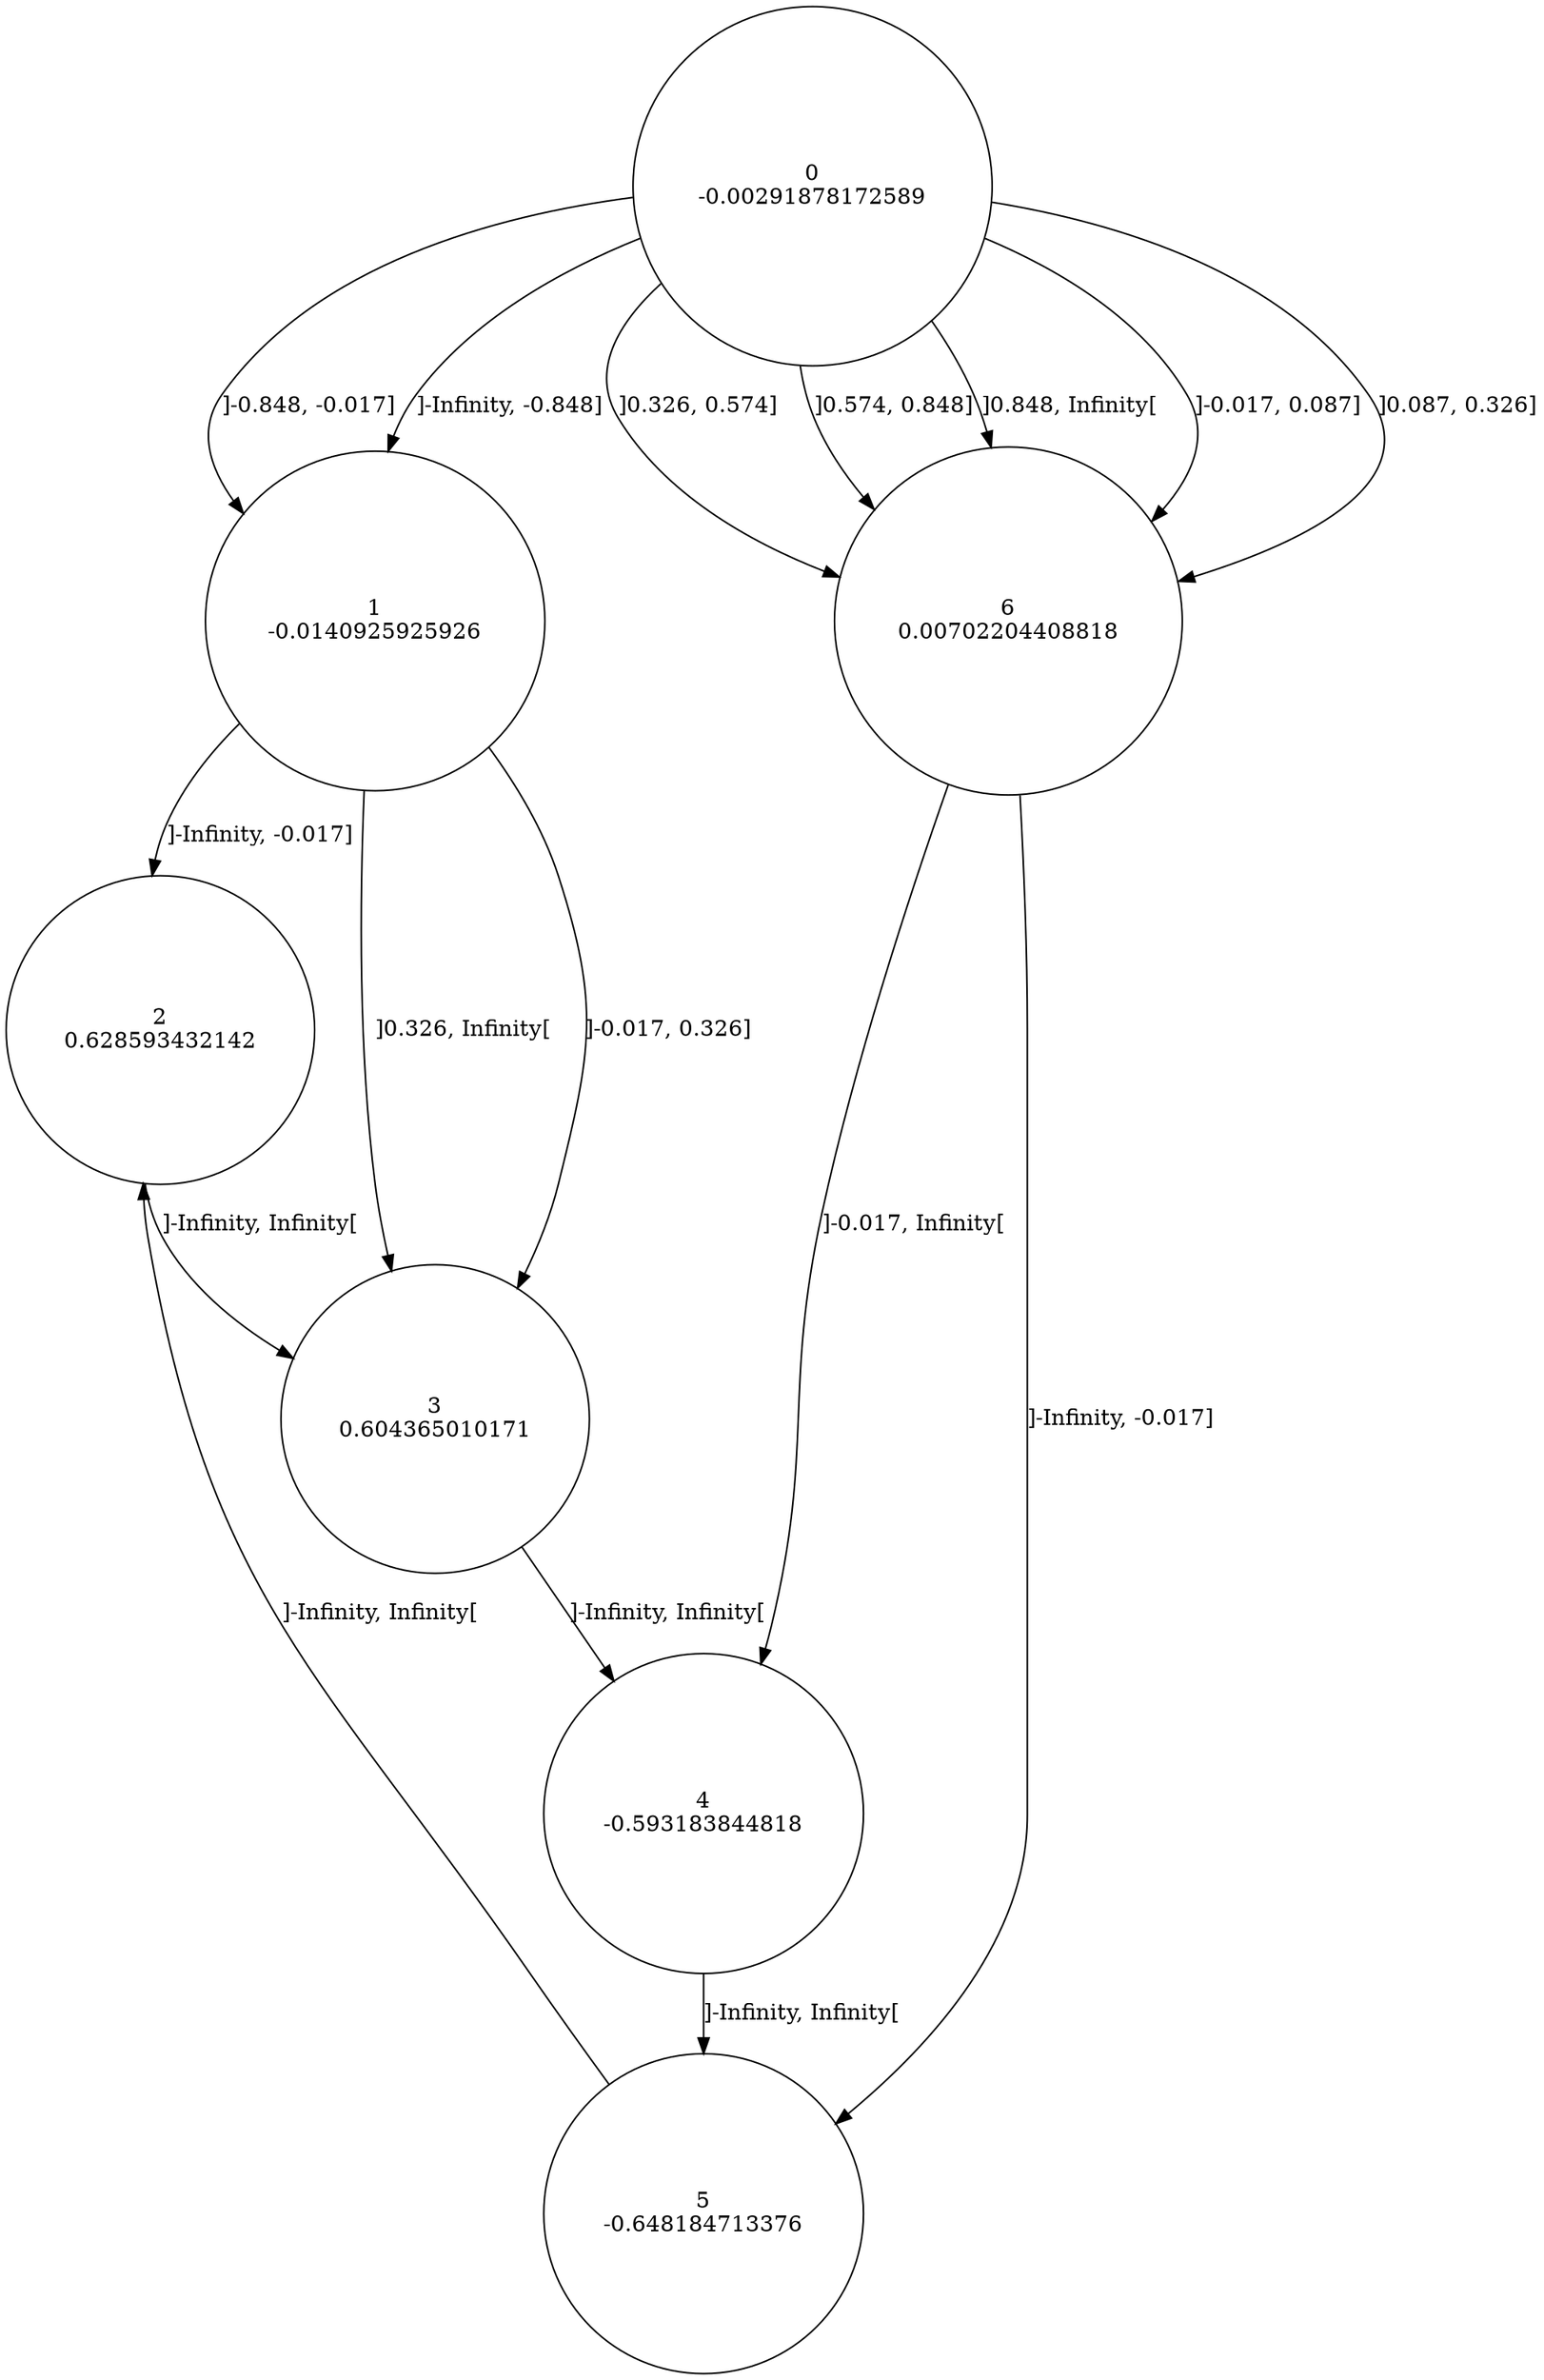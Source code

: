digraph a {
0 [shape=circle, label="0\n-0.00291878172589"];
	0 -> 1 [label="]-Infinity, -0.848]"];
	0 -> 1 [label="]-0.848, -0.017]"];
	0 -> 6 [label="]-0.017, 0.087]"];
	0 -> 6 [label="]0.087, 0.326]"];
	0 -> 6 [label="]0.326, 0.574]"];
	0 -> 6 [label="]0.574, 0.848]"];
	0 -> 6 [label="]0.848, Infinity["];
1 [shape=circle, label="1\n-0.0140925925926"];
	1 -> 2 [label="]-Infinity, -0.017]"];
	1 -> 3 [label="]-0.017, 0.326]"];
	1 -> 3 [label="]0.326, Infinity["];
2 [shape=circle, label="2\n0.628593432142"];
	2 -> 3 [label="]-Infinity, Infinity["];
3 [shape=circle, label="3\n0.604365010171"];
	3 -> 4 [label="]-Infinity, Infinity["];
4 [shape=circle, label="4\n-0.593183844818"];
	4 -> 5 [label="]-Infinity, Infinity["];
5 [shape=circle, label="5\n-0.648184713376"];
	5 -> 2 [label="]-Infinity, Infinity["];
6 [shape=circle, label="6\n0.00702204408818"];
	6 -> 5 [label="]-Infinity, -0.017]"];
	6 -> 4 [label="]-0.017, Infinity["];
}